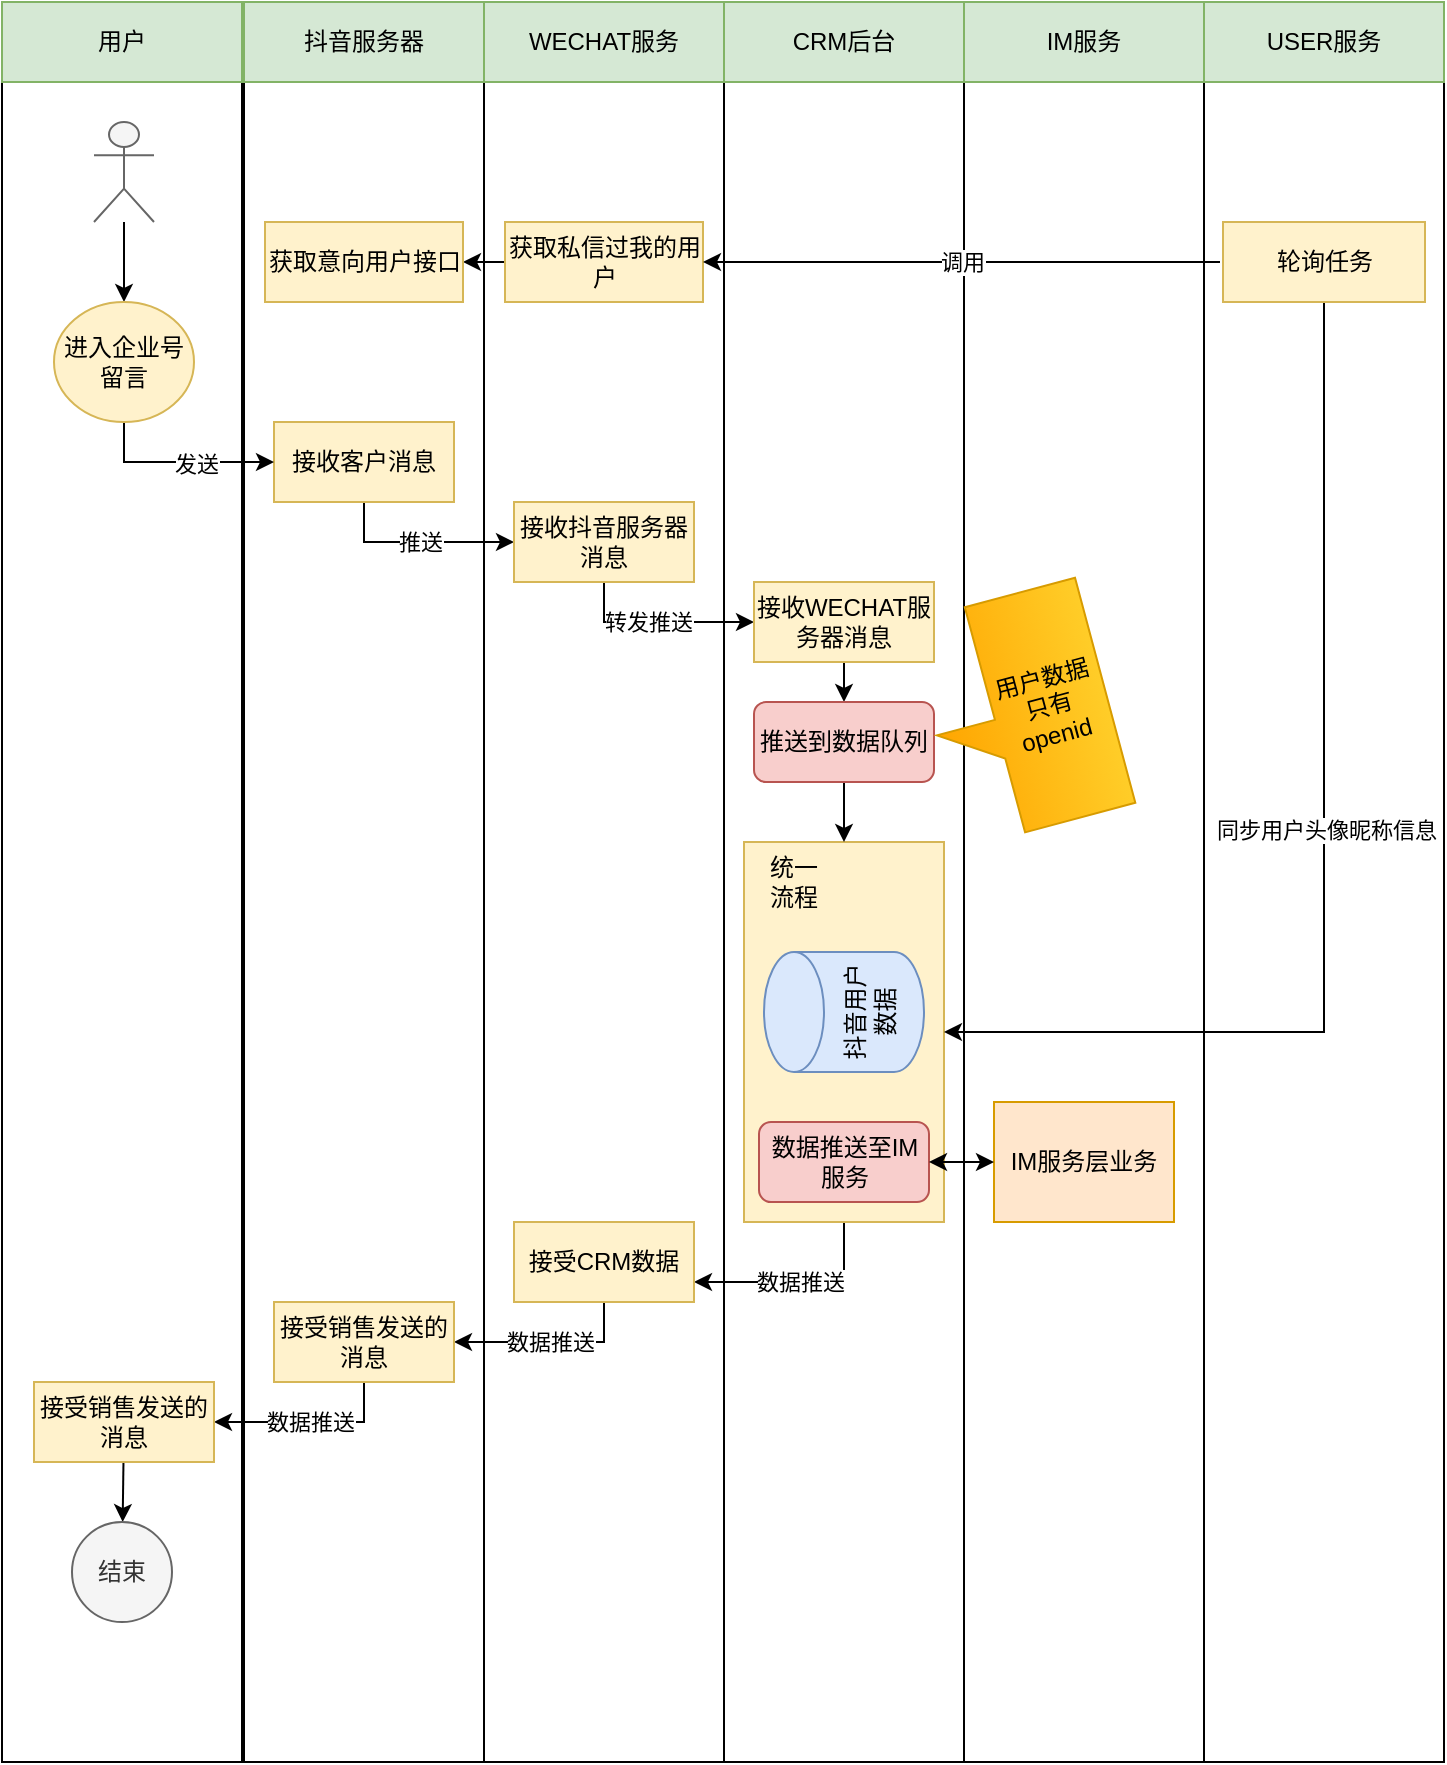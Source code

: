 <mxfile version="14.7.1" type="github">
  <diagram id="hDwlBtDCY1pN-pmzz8m0" name="Page-1">
    <mxGraphModel dx="1426" dy="803" grid="1" gridSize="10" guides="1" tooltips="1" connect="1" arrows="1" fold="1" page="1" pageScale="1" pageWidth="827" pageHeight="1169" math="0" shadow="0">
      <root>
        <mxCell id="0" />
        <mxCell id="1" parent="0" />
        <mxCell id="NCJUO7-m-FvL0gRSml1r-1" value="" style="rounded=0;whiteSpace=wrap;html=1;" parent="1" vertex="1">
          <mxGeometry x="10" y="60" width="120" height="860" as="geometry" />
        </mxCell>
        <mxCell id="NCJUO7-m-FvL0gRSml1r-2" value="" style="rounded=0;whiteSpace=wrap;html=1;" parent="1" vertex="1">
          <mxGeometry x="131" y="40" width="120" height="880" as="geometry" />
        </mxCell>
        <mxCell id="NCJUO7-m-FvL0gRSml1r-3" value="" style="rounded=0;whiteSpace=wrap;html=1;" parent="1" vertex="1">
          <mxGeometry x="251" y="40" width="120" height="880" as="geometry" />
        </mxCell>
        <mxCell id="NCJUO7-m-FvL0gRSml1r-6" value="用户" style="rounded=0;whiteSpace=wrap;html=1;fillColor=#d5e8d4;strokeColor=#82b366;" parent="1" vertex="1">
          <mxGeometry x="10" y="40" width="120" height="40" as="geometry" />
        </mxCell>
        <mxCell id="NCJUO7-m-FvL0gRSml1r-7" value="抖音服务器" style="rounded=0;whiteSpace=wrap;html=1;fillColor=#d5e8d4;strokeColor=#82b366;" parent="1" vertex="1">
          <mxGeometry x="131" y="40" width="120" height="40" as="geometry" />
        </mxCell>
        <mxCell id="NCJUO7-m-FvL0gRSml1r-8" value="WECHAT服务" style="rounded=0;whiteSpace=wrap;html=1;fillColor=#d5e8d4;strokeColor=#82b366;" parent="1" vertex="1">
          <mxGeometry x="251" y="40" width="120" height="40" as="geometry" />
        </mxCell>
        <mxCell id="NCJUO7-m-FvL0gRSml1r-9" value="" style="rounded=0;whiteSpace=wrap;html=1;" parent="1" vertex="1">
          <mxGeometry x="371" y="40" width="120" height="880" as="geometry" />
        </mxCell>
        <mxCell id="NCJUO7-m-FvL0gRSml1r-10" value="CRM后台" style="rounded=0;whiteSpace=wrap;html=1;fillColor=#d5e8d4;strokeColor=#82b366;" parent="1" vertex="1">
          <mxGeometry x="371" y="40" width="120" height="40" as="geometry" />
        </mxCell>
        <mxCell id="NCJUO7-m-FvL0gRSml1r-13" value="" style="rounded=0;whiteSpace=wrap;html=1;" parent="1" vertex="1">
          <mxGeometry x="491" y="40" width="120" height="880" as="geometry" />
        </mxCell>
        <mxCell id="NCJUO7-m-FvL0gRSml1r-14" value="IM服务" style="rounded=0;whiteSpace=wrap;html=1;fillColor=#d5e8d4;strokeColor=#82b366;" parent="1" vertex="1">
          <mxGeometry x="491" y="40" width="120" height="40" as="geometry" />
        </mxCell>
        <mxCell id="NCJUO7-m-FvL0gRSml1r-15" value="" style="rounded=0;whiteSpace=wrap;html=1;" parent="1" vertex="1">
          <mxGeometry x="611" y="40" width="120" height="880" as="geometry" />
        </mxCell>
        <mxCell id="NCJUO7-m-FvL0gRSml1r-18" value="USER服务" style="rounded=0;whiteSpace=wrap;html=1;fillColor=#d5e8d4;strokeColor=#82b366;" parent="1" vertex="1">
          <mxGeometry x="611" y="40" width="120" height="40" as="geometry" />
        </mxCell>
        <mxCell id="NCJUO7-m-FvL0gRSml1r-32" value="推送" style="edgeStyle=none;rounded=0;orthogonalLoop=1;jettySize=auto;html=1;exitX=0.5;exitY=1;exitDx=0;exitDy=0;entryX=0;entryY=0.5;entryDx=0;entryDy=0;" parent="1" source="NCJUO7-m-FvL0gRSml1r-20" target="NCJUO7-m-FvL0gRSml1r-31" edge="1">
          <mxGeometry relative="1" as="geometry">
            <Array as="points">
              <mxPoint x="191" y="310" />
            </Array>
          </mxGeometry>
        </mxCell>
        <mxCell id="NCJUO7-m-FvL0gRSml1r-20" value="接收客户消息" style="rounded=0;whiteSpace=wrap;html=1;fillColor=#fff2cc;strokeColor=#d6b656;" parent="1" vertex="1">
          <mxGeometry x="146" y="250" width="90" height="40" as="geometry" />
        </mxCell>
        <mxCell id="NCJUO7-m-FvL0gRSml1r-24" style="edgeStyle=none;rounded=0;orthogonalLoop=1;jettySize=auto;html=1;entryX=0.5;entryY=1;entryDx=0;entryDy=0;" parent="1" edge="1">
          <mxGeometry relative="1" as="geometry">
            <mxPoint x="71" y="210" as="sourcePoint" />
            <mxPoint x="71" y="210" as="targetPoint" />
          </mxGeometry>
        </mxCell>
        <mxCell id="NCJUO7-m-FvL0gRSml1r-28" value="" style="edgeStyle=none;rounded=0;orthogonalLoop=1;jettySize=auto;html=1;" parent="1" source="NCJUO7-m-FvL0gRSml1r-25" target="NCJUO7-m-FvL0gRSml1r-27" edge="1">
          <mxGeometry relative="1" as="geometry">
            <Array as="points">
              <mxPoint x="71" y="190" />
            </Array>
          </mxGeometry>
        </mxCell>
        <mxCell id="NCJUO7-m-FvL0gRSml1r-25" value="" style="shape=umlActor;verticalLabelPosition=bottom;verticalAlign=top;html=1;outlineConnect=0;fillColor=#f5f5f5;strokeColor=#666666;fontColor=#333333;" parent="1" vertex="1">
          <mxGeometry x="56" y="100" width="30" height="50" as="geometry" />
        </mxCell>
        <mxCell id="NCJUO7-m-FvL0gRSml1r-29" style="edgeStyle=none;rounded=0;orthogonalLoop=1;jettySize=auto;html=1;entryX=0;entryY=0.5;entryDx=0;entryDy=0;" parent="1" source="NCJUO7-m-FvL0gRSml1r-27" target="NCJUO7-m-FvL0gRSml1r-20" edge="1">
          <mxGeometry relative="1" as="geometry">
            <Array as="points">
              <mxPoint x="71" y="270" />
            </Array>
          </mxGeometry>
        </mxCell>
        <mxCell id="NCJUO7-m-FvL0gRSml1r-30" value="发送" style="edgeLabel;html=1;align=center;verticalAlign=middle;resizable=0;points=[];" parent="NCJUO7-m-FvL0gRSml1r-29" vertex="1" connectable="0">
          <mxGeometry x="0.179" y="-1" relative="1" as="geometry">
            <mxPoint as="offset" />
          </mxGeometry>
        </mxCell>
        <mxCell id="NCJUO7-m-FvL0gRSml1r-27" value="&lt;span&gt;进入企业号留言&lt;/span&gt;" style="ellipse;whiteSpace=wrap;html=1;fillColor=#fff2cc;strokeColor=#d6b656;" parent="1" vertex="1">
          <mxGeometry x="36" y="190" width="70" height="60" as="geometry" />
        </mxCell>
        <mxCell id="Sdlp5T6TtWP1QdONSsh7-2" style="edgeStyle=none;rounded=0;orthogonalLoop=1;jettySize=auto;html=1;entryX=0;entryY=0.5;entryDx=0;entryDy=0;" edge="1" parent="1" source="NCJUO7-m-FvL0gRSml1r-31" target="Sdlp5T6TtWP1QdONSsh7-1">
          <mxGeometry relative="1" as="geometry">
            <Array as="points">
              <mxPoint x="311" y="350" />
            </Array>
          </mxGeometry>
        </mxCell>
        <mxCell id="Sdlp5T6TtWP1QdONSsh7-3" value="转发推送" style="edgeLabel;html=1;align=center;verticalAlign=middle;resizable=0;points=[];" vertex="1" connectable="0" parent="Sdlp5T6TtWP1QdONSsh7-2">
          <mxGeometry x="-0.116" relative="1" as="geometry">
            <mxPoint as="offset" />
          </mxGeometry>
        </mxCell>
        <mxCell id="NCJUO7-m-FvL0gRSml1r-31" value="接收抖音服务器消息" style="rounded=0;whiteSpace=wrap;html=1;fillColor=#fff2cc;strokeColor=#d6b656;" parent="1" vertex="1">
          <mxGeometry x="266" y="290" width="90" height="40" as="geometry" />
        </mxCell>
        <mxCell id="Sdlp5T6TtWP1QdONSsh7-27" style="edgeStyle=none;rounded=0;orthogonalLoop=1;jettySize=auto;html=1;" edge="1" parent="1" source="Sdlp5T6TtWP1QdONSsh7-1" target="Sdlp5T6TtWP1QdONSsh7-26">
          <mxGeometry relative="1" as="geometry" />
        </mxCell>
        <mxCell id="Sdlp5T6TtWP1QdONSsh7-1" value="接收WECHAT服务器消息" style="rounded=0;whiteSpace=wrap;html=1;fillColor=#fff2cc;strokeColor=#d6b656;" vertex="1" parent="1">
          <mxGeometry x="386" y="330" width="90" height="40" as="geometry" />
        </mxCell>
        <mxCell id="Sdlp5T6TtWP1QdONSsh7-23" style="edgeStyle=none;rounded=0;orthogonalLoop=1;jettySize=auto;html=1;exitX=1;exitY=1;exitDx=0;exitDy=0;" edge="1" parent="1">
          <mxGeometry relative="1" as="geometry">
            <mxPoint x="421" y="900" as="sourcePoint" />
            <mxPoint x="421" y="900" as="targetPoint" />
          </mxGeometry>
        </mxCell>
        <mxCell id="Sdlp5T6TtWP1QdONSsh7-37" value="数据推送" style="edgeStyle=none;rounded=0;orthogonalLoop=1;jettySize=auto;html=1;entryX=1;entryY=0.75;entryDx=0;entryDy=0;exitX=0.5;exitY=1;exitDx=0;exitDy=0;" edge="1" parent="1" source="Sdlp5T6TtWP1QdONSsh7-25" target="Sdlp5T6TtWP1QdONSsh7-36">
          <mxGeometry relative="1" as="geometry">
            <Array as="points">
              <mxPoint x="431" y="680" />
            </Array>
          </mxGeometry>
        </mxCell>
        <mxCell id="Sdlp5T6TtWP1QdONSsh7-25" value="" style="whiteSpace=wrap;html=1;fillColor=#fff2cc;strokeColor=#d6b656;" vertex="1" parent="1">
          <mxGeometry x="381" y="460" width="100" height="190" as="geometry" />
        </mxCell>
        <mxCell id="Sdlp5T6TtWP1QdONSsh7-28" style="edgeStyle=none;rounded=0;orthogonalLoop=1;jettySize=auto;html=1;" edge="1" parent="1" source="Sdlp5T6TtWP1QdONSsh7-26" target="Sdlp5T6TtWP1QdONSsh7-25">
          <mxGeometry relative="1" as="geometry" />
        </mxCell>
        <mxCell id="Sdlp5T6TtWP1QdONSsh7-26" value="推送到数据队列" style="rounded=1;whiteSpace=wrap;html=1;fillColor=#f8cecc;strokeColor=#b85450;" vertex="1" parent="1">
          <mxGeometry x="386" y="390" width="90" height="40" as="geometry" />
        </mxCell>
        <mxCell id="Sdlp5T6TtWP1QdONSsh7-29" value="统一&lt;br&gt;流程" style="text;html=1;strokeColor=none;fillColor=none;align=center;verticalAlign=middle;whiteSpace=wrap;rounded=0;" vertex="1" parent="1">
          <mxGeometry x="386" y="470" width="40" height="20" as="geometry" />
        </mxCell>
        <mxCell id="Sdlp5T6TtWP1QdONSsh7-30" value="抖音用户数据" style="shape=cylinder3;whiteSpace=wrap;html=1;boundedLbl=1;backgroundOutline=1;size=15;rotation=-90;fillColor=#dae8fc;strokeColor=#6c8ebf;" vertex="1" parent="1">
          <mxGeometry x="401" y="505" width="60" height="80" as="geometry" />
        </mxCell>
        <mxCell id="Sdlp5T6TtWP1QdONSsh7-31" value="数据推送至IM服务" style="rounded=1;whiteSpace=wrap;html=1;fillColor=#f8cecc;strokeColor=#b85450;" vertex="1" parent="1">
          <mxGeometry x="388.5" y="600" width="85" height="40" as="geometry" />
        </mxCell>
        <mxCell id="Sdlp5T6TtWP1QdONSsh7-33" value="IM服务层业务" style="rounded=0;whiteSpace=wrap;html=1;fillColor=#ffe6cc;strokeColor=#d79b00;" vertex="1" parent="1">
          <mxGeometry x="506" y="590" width="90" height="60" as="geometry" />
        </mxCell>
        <mxCell id="Sdlp5T6TtWP1QdONSsh7-44" value="数据推送" style="edgeStyle=none;rounded=0;orthogonalLoop=1;jettySize=auto;html=1;entryX=1;entryY=0.5;entryDx=0;entryDy=0;exitX=0.5;exitY=1;exitDx=0;exitDy=0;" edge="1" parent="1" source="Sdlp5T6TtWP1QdONSsh7-36" target="Sdlp5T6TtWP1QdONSsh7-40">
          <mxGeometry relative="1" as="geometry">
            <Array as="points">
              <mxPoint x="311" y="710" />
            </Array>
          </mxGeometry>
        </mxCell>
        <mxCell id="Sdlp5T6TtWP1QdONSsh7-36" value="接受CRM数据" style="rounded=0;whiteSpace=wrap;html=1;fillColor=#fff2cc;strokeColor=#d6b656;" vertex="1" parent="1">
          <mxGeometry x="266" y="650" width="90" height="40" as="geometry" />
        </mxCell>
        <mxCell id="Sdlp5T6TtWP1QdONSsh7-47" style="edgeStyle=none;rounded=0;orthogonalLoop=1;jettySize=auto;html=1;entryX=1;entryY=0.5;entryDx=0;entryDy=0;exitX=0.5;exitY=1;exitDx=0;exitDy=0;" edge="1" parent="1" source="Sdlp5T6TtWP1QdONSsh7-40" target="Sdlp5T6TtWP1QdONSsh7-43">
          <mxGeometry relative="1" as="geometry">
            <Array as="points">
              <mxPoint x="191" y="750" />
            </Array>
          </mxGeometry>
        </mxCell>
        <mxCell id="Sdlp5T6TtWP1QdONSsh7-48" value="数据推送" style="edgeLabel;html=1;align=center;verticalAlign=middle;resizable=0;points=[];" vertex="1" connectable="0" parent="Sdlp5T6TtWP1QdONSsh7-47">
          <mxGeometry x="-0.011" relative="1" as="geometry">
            <mxPoint as="offset" />
          </mxGeometry>
        </mxCell>
        <mxCell id="Sdlp5T6TtWP1QdONSsh7-40" value="接受销售发送的消息" style="rounded=0;whiteSpace=wrap;html=1;fillColor=#fff2cc;strokeColor=#d6b656;" vertex="1" parent="1">
          <mxGeometry x="146" y="690" width="90" height="40" as="geometry" />
        </mxCell>
        <mxCell id="Sdlp5T6TtWP1QdONSsh7-46" style="edgeStyle=none;rounded=0;orthogonalLoop=1;jettySize=auto;html=1;" edge="1" parent="1" source="Sdlp5T6TtWP1QdONSsh7-43" target="Sdlp5T6TtWP1QdONSsh7-45">
          <mxGeometry relative="1" as="geometry" />
        </mxCell>
        <mxCell id="Sdlp5T6TtWP1QdONSsh7-43" value="接受销售发送的消息" style="rounded=0;whiteSpace=wrap;html=1;fillColor=#fff2cc;strokeColor=#d6b656;" vertex="1" parent="1">
          <mxGeometry x="26" y="730" width="90" height="40" as="geometry" />
        </mxCell>
        <mxCell id="Sdlp5T6TtWP1QdONSsh7-45" value="结束" style="ellipse;whiteSpace=wrap;html=1;aspect=fixed;fillColor=#f5f5f5;strokeColor=#666666;fontColor=#333333;" vertex="1" parent="1">
          <mxGeometry x="45" y="800" width="50" height="50" as="geometry" />
        </mxCell>
        <mxCell id="Sdlp5T6TtWP1QdONSsh7-55" value="" style="endArrow=classic;startArrow=classic;html=1;exitX=1;exitY=0.5;exitDx=0;exitDy=0;entryX=0;entryY=0.5;entryDx=0;entryDy=0;" edge="1" parent="1" source="Sdlp5T6TtWP1QdONSsh7-31" target="Sdlp5T6TtWP1QdONSsh7-33">
          <mxGeometry width="50" height="50" relative="1" as="geometry">
            <mxPoint x="470" y="650" as="sourcePoint" />
            <mxPoint x="520" y="600" as="targetPoint" />
          </mxGeometry>
        </mxCell>
        <mxCell id="Sdlp5T6TtWP1QdONSsh7-56" value="&lt;span&gt;用户数据只有openid&lt;/span&gt;" style="shape=callout;whiteSpace=wrap;html=1;perimeter=calloutPerimeter;rotation=-15;gradientColor=#ffa500;fillColor=#ffcd28;strokeColor=#d79b00;direction=south;" vertex="1" parent="1">
          <mxGeometry x="476" y="337.17" width="87.07" height="116.5" as="geometry" />
        </mxCell>
        <mxCell id="Sdlp5T6TtWP1QdONSsh7-61" style="edgeStyle=none;rounded=0;orthogonalLoop=1;jettySize=auto;html=1;exitX=0;exitY=0.5;exitDx=0;exitDy=0;entryX=1;entryY=0.5;entryDx=0;entryDy=0;" edge="1" parent="1" source="Sdlp5T6TtWP1QdONSsh7-59" target="Sdlp5T6TtWP1QdONSsh7-60">
          <mxGeometry relative="1" as="geometry" />
        </mxCell>
        <mxCell id="Sdlp5T6TtWP1QdONSsh7-59" value="获取私信过我的用户" style="rounded=0;whiteSpace=wrap;html=1;fillColor=#fff2cc;strokeColor=#d6b656;" vertex="1" parent="1">
          <mxGeometry x="261.5" y="150" width="99" height="40" as="geometry" />
        </mxCell>
        <mxCell id="Sdlp5T6TtWP1QdONSsh7-60" value="获取意向用户接口" style="rounded=0;whiteSpace=wrap;html=1;fillColor=#fff2cc;strokeColor=#d6b656;" vertex="1" parent="1">
          <mxGeometry x="141.5" y="150" width="99" height="40" as="geometry" />
        </mxCell>
        <mxCell id="Sdlp5T6TtWP1QdONSsh7-65" value="调用" style="edgeStyle=none;rounded=0;orthogonalLoop=1;jettySize=auto;html=1;entryX=1;entryY=0.5;entryDx=0;entryDy=0;" edge="1" parent="1" target="Sdlp5T6TtWP1QdONSsh7-59">
          <mxGeometry relative="1" as="geometry">
            <mxPoint x="619" y="170" as="sourcePoint" />
          </mxGeometry>
        </mxCell>
        <mxCell id="Sdlp5T6TtWP1QdONSsh7-67" style="edgeStyle=none;rounded=0;orthogonalLoop=1;jettySize=auto;html=1;entryX=1;entryY=0.5;entryDx=0;entryDy=0;" edge="1" parent="1" source="Sdlp5T6TtWP1QdONSsh7-62" target="Sdlp5T6TtWP1QdONSsh7-25">
          <mxGeometry relative="1" as="geometry">
            <Array as="points">
              <mxPoint x="671" y="555" />
            </Array>
          </mxGeometry>
        </mxCell>
        <mxCell id="Sdlp5T6TtWP1QdONSsh7-68" value="同步用户头像昵称信息" style="edgeLabel;html=1;align=center;verticalAlign=middle;resizable=0;points=[];" vertex="1" connectable="0" parent="Sdlp5T6TtWP1QdONSsh7-67">
          <mxGeometry x="0.251" y="1" relative="1" as="geometry">
            <mxPoint y="-83" as="offset" />
          </mxGeometry>
        </mxCell>
        <mxCell id="Sdlp5T6TtWP1QdONSsh7-62" value="轮询任务" style="whiteSpace=wrap;html=1;fillColor=#fff2cc;strokeColor=#d6b656;" vertex="1" parent="1">
          <mxGeometry x="620.5" y="150" width="101" height="40" as="geometry" />
        </mxCell>
      </root>
    </mxGraphModel>
  </diagram>
</mxfile>
